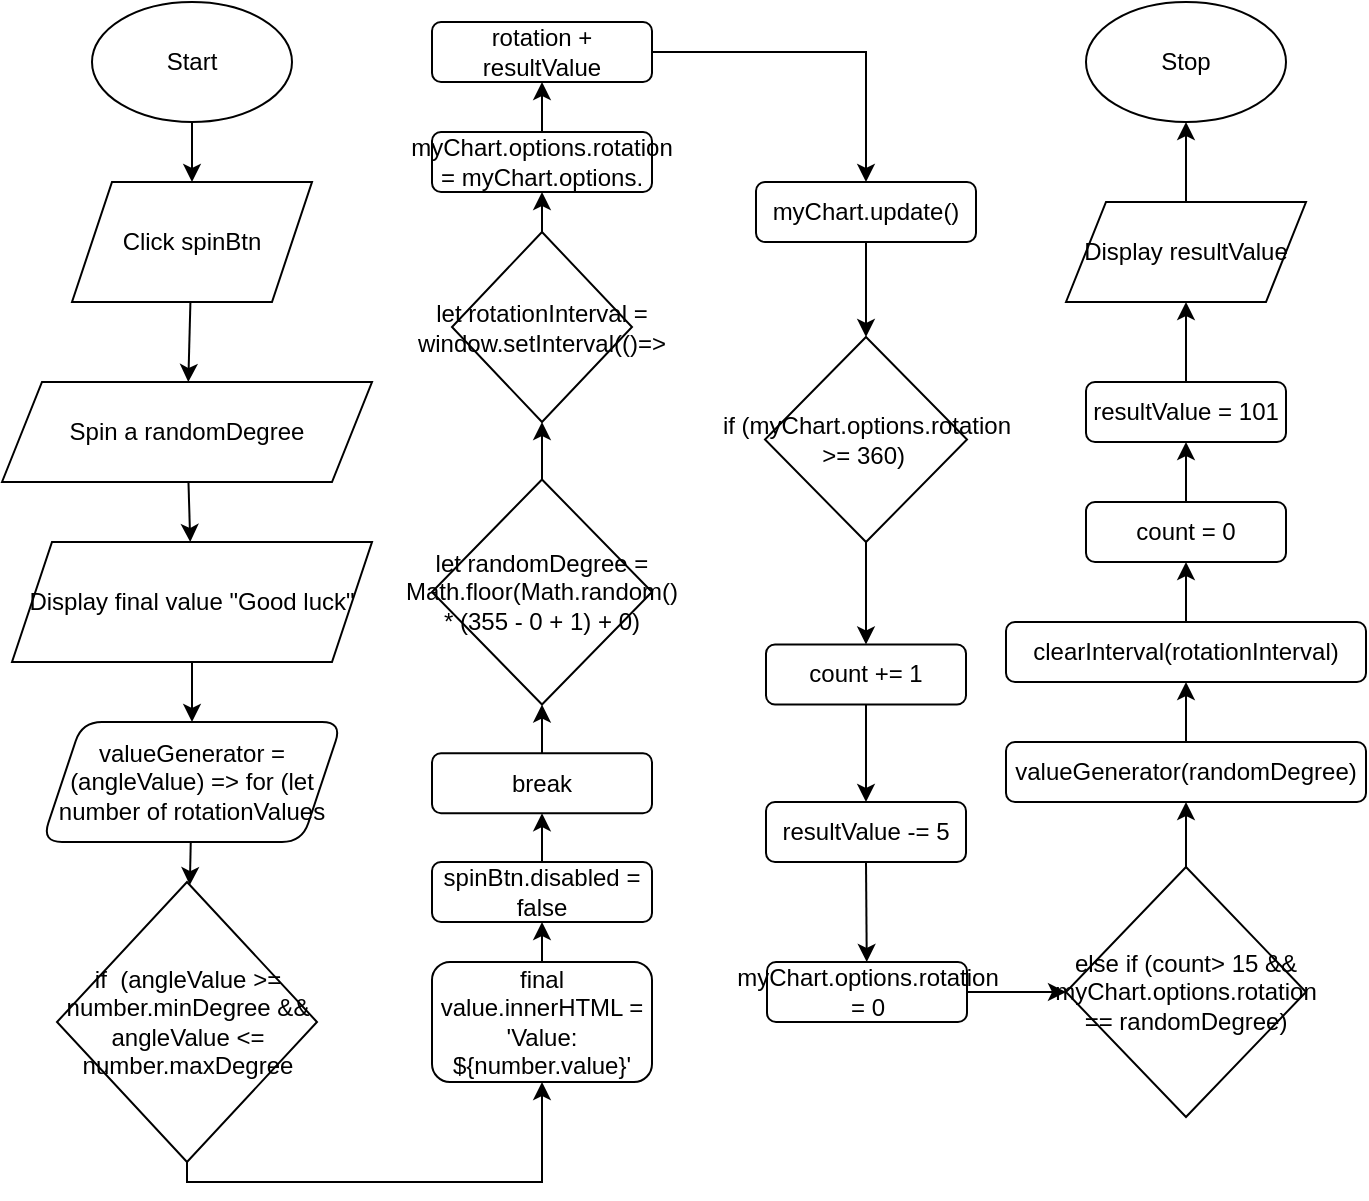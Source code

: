 <mxfile>
    <diagram id="hmjs5OgMamIZABN-7oqE" name="Page-1">
        <mxGraphModel dx="1180" dy="598" grid="1" gridSize="10" guides="1" tooltips="1" connect="1" arrows="1" fold="1" page="1" pageScale="1" pageWidth="827" pageHeight="1169" math="0" shadow="0">
            <root>
                <mxCell id="0"/>
                <mxCell id="1" parent="0"/>
                <mxCell id="7" style="edgeStyle=none;html=1;entryX=0.5;entryY=0;entryDx=0;entryDy=0;" parent="1" source="2" target="6" edge="1">
                    <mxGeometry relative="1" as="geometry"/>
                </mxCell>
                <mxCell id="2" value="Start" style="ellipse;whiteSpace=wrap;html=1;" parent="1" vertex="1">
                    <mxGeometry x="50" y="30" width="100" height="60" as="geometry"/>
                </mxCell>
                <mxCell id="5" value="Stop" style="ellipse;whiteSpace=wrap;html=1;" parent="1" vertex="1">
                    <mxGeometry x="547" y="30" width="100" height="60" as="geometry"/>
                </mxCell>
                <mxCell id="13" style="edgeStyle=none;html=1;" parent="1" source="6" target="12" edge="1">
                    <mxGeometry relative="1" as="geometry"/>
                </mxCell>
                <mxCell id="6" value="Click spinBtn" style="shape=parallelogram;perimeter=parallelogramPerimeter;whiteSpace=wrap;html=1;fixedSize=1;rounded=0;" parent="1" vertex="1">
                    <mxGeometry x="40" y="120" width="120" height="60" as="geometry"/>
                </mxCell>
                <mxCell id="15" style="edgeStyle=none;html=1;" parent="1" source="12" target="14" edge="1">
                    <mxGeometry relative="1" as="geometry"/>
                </mxCell>
                <mxCell id="12" value="Spin a randomDegree" style="shape=parallelogram;perimeter=parallelogramPerimeter;whiteSpace=wrap;html=1;fixedSize=1;rounded=0;" parent="1" vertex="1">
                    <mxGeometry x="5" y="220" width="185" height="50" as="geometry"/>
                </mxCell>
                <mxCell id="18" style="edgeStyle=none;html=1;" parent="1" source="14" target="17" edge="1">
                    <mxGeometry relative="1" as="geometry"/>
                </mxCell>
                <mxCell id="14" value="Display final value &quot;Good luck&quot;" style="shape=parallelogram;perimeter=parallelogramPerimeter;whiteSpace=wrap;html=1;fixedSize=1;rounded=0;" parent="1" vertex="1">
                    <mxGeometry x="10" y="300" width="180" height="60" as="geometry"/>
                </mxCell>
                <mxCell id="94" style="edgeStyle=none;html=1;" edge="1" parent="1" source="16" target="37">
                    <mxGeometry relative="1" as="geometry"/>
                </mxCell>
                <mxCell id="16" value="if&amp;nbsp;(myChart.options.rotation &amp;gt;= 360)&amp;nbsp;" style="rhombus;whiteSpace=wrap;html=1;rounded=0;" parent="1" vertex="1">
                    <mxGeometry x="386.5" y="197.5" width="101" height="102.5" as="geometry"/>
                </mxCell>
                <mxCell id="20" style="edgeStyle=none;html=1;" parent="1" source="17" target="19" edge="1">
                    <mxGeometry relative="1" as="geometry"/>
                </mxCell>
                <mxCell id="17" value="valueGenerator = (angleValue) =&amp;gt; for (let number of rotationValues" style="shape=parallelogram;perimeter=parallelogramPerimeter;whiteSpace=wrap;html=1;fixedSize=1;rounded=1;" parent="1" vertex="1">
                    <mxGeometry x="25" y="390" width="150" height="60" as="geometry"/>
                </mxCell>
                <mxCell id="103" style="edgeStyle=orthogonalEdgeStyle;rounded=0;html=1;exitX=0.5;exitY=1;exitDx=0;exitDy=0;entryX=0.5;entryY=1;entryDx=0;entryDy=0;" edge="1" parent="1" source="19" target="36">
                    <mxGeometry relative="1" as="geometry"/>
                </mxCell>
                <mxCell id="19" value="if&amp;nbsp; (angleValue &amp;gt;= number.minDegree &amp;amp;&amp;amp; angleValue &amp;lt;= number.maxDegree" style="rhombus;whiteSpace=wrap;html=1;" parent="1" vertex="1">
                    <mxGeometry x="32.5" y="470" width="130" height="140" as="geometry"/>
                </mxCell>
                <mxCell id="100" style="edgeStyle=orthogonalEdgeStyle;rounded=0;html=1;" edge="1" parent="1" source="34" target="78">
                    <mxGeometry relative="1" as="geometry"/>
                </mxCell>
                <mxCell id="34" value="break" style="rounded=1;whiteSpace=wrap;html=1;" parent="1" vertex="1">
                    <mxGeometry x="220" y="405.62" width="110" height="30" as="geometry"/>
                </mxCell>
                <mxCell id="71" style="edgeStyle=none;html=1;exitX=0.5;exitY=0;exitDx=0;exitDy=0;entryX=0.5;entryY=1;entryDx=0;entryDy=0;" edge="1" parent="1" source="36" target="70">
                    <mxGeometry relative="1" as="geometry"/>
                </mxCell>
                <mxCell id="36" value="final value.innerHTML = 'Value: ${number.value}'" style="rounded=1;whiteSpace=wrap;html=1;" parent="1" vertex="1">
                    <mxGeometry x="220" y="510" width="110" height="60" as="geometry"/>
                </mxCell>
                <mxCell id="42" style="edgeStyle=none;html=1;entryX=0.5;entryY=1;entryDx=0;entryDy=0;exitX=0.5;exitY=1;exitDx=0;exitDy=0;" parent="1" source="40" target="40" edge="1">
                    <mxGeometry relative="1" as="geometry"/>
                </mxCell>
                <mxCell id="92" style="edgeStyle=none;html=1;exitX=0.5;exitY=1;exitDx=0;exitDy=0;" edge="1" parent="1" source="37" target="40">
                    <mxGeometry relative="1" as="geometry"/>
                </mxCell>
                <mxCell id="37" value="count += 1" style="rounded=1;whiteSpace=wrap;html=1;" parent="1" vertex="1">
                    <mxGeometry x="387" y="351.25" width="100" height="30" as="geometry"/>
                </mxCell>
                <mxCell id="93" style="edgeStyle=none;html=1;exitX=0.5;exitY=1;exitDx=0;exitDy=0;" edge="1" parent="1" source="40" target="41">
                    <mxGeometry relative="1" as="geometry"/>
                </mxCell>
                <mxCell id="40" value="resultValue -= 5" style="rounded=1;whiteSpace=wrap;html=1;" parent="1" vertex="1">
                    <mxGeometry x="387" y="430" width="100" height="30" as="geometry"/>
                </mxCell>
                <mxCell id="95" style="edgeStyle=none;html=1;entryX=0;entryY=0.5;entryDx=0;entryDy=0;" edge="1" parent="1" source="41" target="45">
                    <mxGeometry relative="1" as="geometry"/>
                </mxCell>
                <mxCell id="41" value="myChart.options.rotation = 0" style="rounded=1;whiteSpace=wrap;html=1;" parent="1" vertex="1">
                    <mxGeometry x="387.5" y="510" width="100" height="30" as="geometry"/>
                </mxCell>
                <mxCell id="59" style="edgeStyle=orthogonalEdgeStyle;rounded=0;html=1;entryX=0.5;entryY=1;entryDx=0;entryDy=0;" parent="1" source="45" target="57" edge="1">
                    <mxGeometry relative="1" as="geometry"/>
                </mxCell>
                <mxCell id="45" value="else if (count&amp;gt; 15 &amp;amp;&amp;amp; myChart.options.rotation == randomDegree)" style="rhombus;whiteSpace=wrap;html=1;rounded=0;" parent="1" vertex="1">
                    <mxGeometry x="537" y="462.5" width="120" height="125" as="geometry"/>
                </mxCell>
                <mxCell id="97" style="edgeStyle=none;html=1;exitX=0.5;exitY=0;exitDx=0;exitDy=0;entryX=0.5;entryY=1;entryDx=0;entryDy=0;" edge="1" parent="1" source="51" target="5">
                    <mxGeometry relative="1" as="geometry"/>
                </mxCell>
                <mxCell id="51" value="Display resultValue" style="shape=parallelogram;perimeter=parallelogramPerimeter;whiteSpace=wrap;html=1;fixedSize=1;" parent="1" vertex="1">
                    <mxGeometry x="537" y="130" width="120" height="50" as="geometry"/>
                </mxCell>
                <mxCell id="61" style="edgeStyle=orthogonalEdgeStyle;rounded=0;html=1;entryX=0.5;entryY=1;entryDx=0;entryDy=0;" parent="1" source="57" target="60" edge="1">
                    <mxGeometry relative="1" as="geometry"/>
                </mxCell>
                <mxCell id="57" value="valueGenerator(randomDegree)" style="rounded=1;whiteSpace=wrap;html=1;" parent="1" vertex="1">
                    <mxGeometry x="507" y="400" width="180" height="30" as="geometry"/>
                </mxCell>
                <mxCell id="63" style="edgeStyle=orthogonalEdgeStyle;rounded=0;html=1;entryX=0.5;entryY=1;entryDx=0;entryDy=0;" parent="1" source="60" target="62" edge="1">
                    <mxGeometry relative="1" as="geometry"/>
                </mxCell>
                <mxCell id="60" value="clearInterval(rotationInterval)" style="rounded=1;whiteSpace=wrap;html=1;" parent="1" vertex="1">
                    <mxGeometry x="507" y="340" width="180" height="30" as="geometry"/>
                </mxCell>
                <mxCell id="66" style="edgeStyle=orthogonalEdgeStyle;rounded=0;html=1;exitX=0.5;exitY=0;exitDx=0;exitDy=0;entryX=0.5;entryY=1;entryDx=0;entryDy=0;" parent="1" source="62" target="64" edge="1">
                    <mxGeometry relative="1" as="geometry"/>
                </mxCell>
                <mxCell id="62" value="count = 0" style="rounded=1;whiteSpace=wrap;html=1;" parent="1" vertex="1">
                    <mxGeometry x="547" y="280" width="100" height="30" as="geometry"/>
                </mxCell>
                <mxCell id="96" style="edgeStyle=none;html=1;exitX=0.5;exitY=0;exitDx=0;exitDy=0;entryX=0.5;entryY=1;entryDx=0;entryDy=0;" edge="1" parent="1" source="64" target="51">
                    <mxGeometry relative="1" as="geometry"/>
                </mxCell>
                <mxCell id="64" value="resultValue = 101" style="rounded=1;whiteSpace=wrap;html=1;" parent="1" vertex="1">
                    <mxGeometry x="547" y="220" width="100" height="30" as="geometry"/>
                </mxCell>
                <mxCell id="72" style="edgeStyle=none;html=1;exitX=0.5;exitY=0;exitDx=0;exitDy=0;" edge="1" parent="1" source="70" target="34">
                    <mxGeometry relative="1" as="geometry"/>
                </mxCell>
                <mxCell id="70" value="spinBtn.disabled = false" style="rounded=1;whiteSpace=wrap;html=1;" vertex="1" parent="1">
                    <mxGeometry x="220" y="460" width="110" height="30" as="geometry"/>
                </mxCell>
                <mxCell id="81" style="edgeStyle=none;html=1;entryX=0.5;entryY=1;entryDx=0;entryDy=0;" edge="1" parent="1" source="78" target="80">
                    <mxGeometry relative="1" as="geometry"/>
                </mxCell>
                <mxCell id="78" value="let randomDegree = Math.floor(Math.random() * (355 - 0 + 1) + 0)" style="rhombus;whiteSpace=wrap;html=1;" vertex="1" parent="1">
                    <mxGeometry x="220" y="268.75" width="110" height="112.5" as="geometry"/>
                </mxCell>
                <mxCell id="83" style="edgeStyle=none;html=1;exitX=0.5;exitY=0;exitDx=0;exitDy=0;entryX=0.5;entryY=1;entryDx=0;entryDy=0;" edge="1" parent="1" source="80" target="82">
                    <mxGeometry relative="1" as="geometry"/>
                </mxCell>
                <mxCell id="80" value="let rotationInterval = window.setInterval(()=&amp;gt;" style="rhombus;whiteSpace=wrap;html=1;" vertex="1" parent="1">
                    <mxGeometry x="230" y="145" width="90" height="95" as="geometry"/>
                </mxCell>
                <mxCell id="85" style="edgeStyle=none;html=1;exitX=0.5;exitY=0;exitDx=0;exitDy=0;entryX=0.5;entryY=1;entryDx=0;entryDy=0;" edge="1" parent="1" source="82" target="84">
                    <mxGeometry relative="1" as="geometry"/>
                </mxCell>
                <mxCell id="82" value="myChart.options.rotation = myChart.options." style="rounded=1;whiteSpace=wrap;html=1;" vertex="1" parent="1">
                    <mxGeometry x="220" y="95" width="110" height="30" as="geometry"/>
                </mxCell>
                <mxCell id="89" style="edgeStyle=orthogonalEdgeStyle;html=1;exitX=1;exitY=0.5;exitDx=0;exitDy=0;rounded=0;" edge="1" parent="1" source="84" target="87">
                    <mxGeometry relative="1" as="geometry"/>
                </mxCell>
                <mxCell id="84" value="rotation + resultValue" style="rounded=1;whiteSpace=wrap;html=1;" vertex="1" parent="1">
                    <mxGeometry x="220" y="40.0" width="110" height="30" as="geometry"/>
                </mxCell>
                <mxCell id="90" style="edgeStyle=none;html=1;" edge="1" parent="1" source="87" target="16">
                    <mxGeometry relative="1" as="geometry"/>
                </mxCell>
                <mxCell id="87" value="myChart.update()" style="rounded=1;whiteSpace=wrap;html=1;" vertex="1" parent="1">
                    <mxGeometry x="382" y="120" width="110" height="30" as="geometry"/>
                </mxCell>
            </root>
        </mxGraphModel>
    </diagram>
</mxfile>